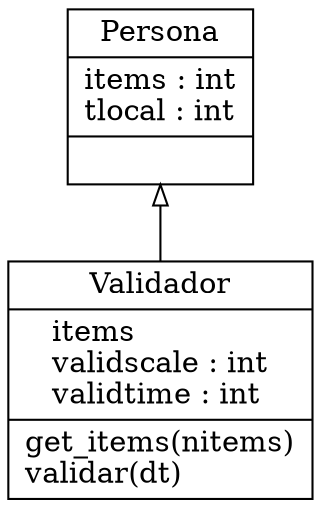 digraph "classes" {
rankdir=BT
charset="utf-8"
"supermarketsim.Persona" [color="black", fontcolor="black", label=<{Persona|items : int<br ALIGN="LEFT"/>tlocal : int<br ALIGN="LEFT"/>|}>, shape="record", style="solid"];
"supermarketsim.Validador" [color="black", fontcolor="black", label=<{Validador|items<br ALIGN="LEFT"/>validscale : int<br ALIGN="LEFT"/>validtime : int<br ALIGN="LEFT"/>|get_items(nitems)<br ALIGN="LEFT"/>validar(dt)<br ALIGN="LEFT"/>}>, shape="record", style="solid"];
"supermarketsim.Validador" -> "supermarketsim.Persona" [arrowhead="empty", arrowtail="none"];
}

